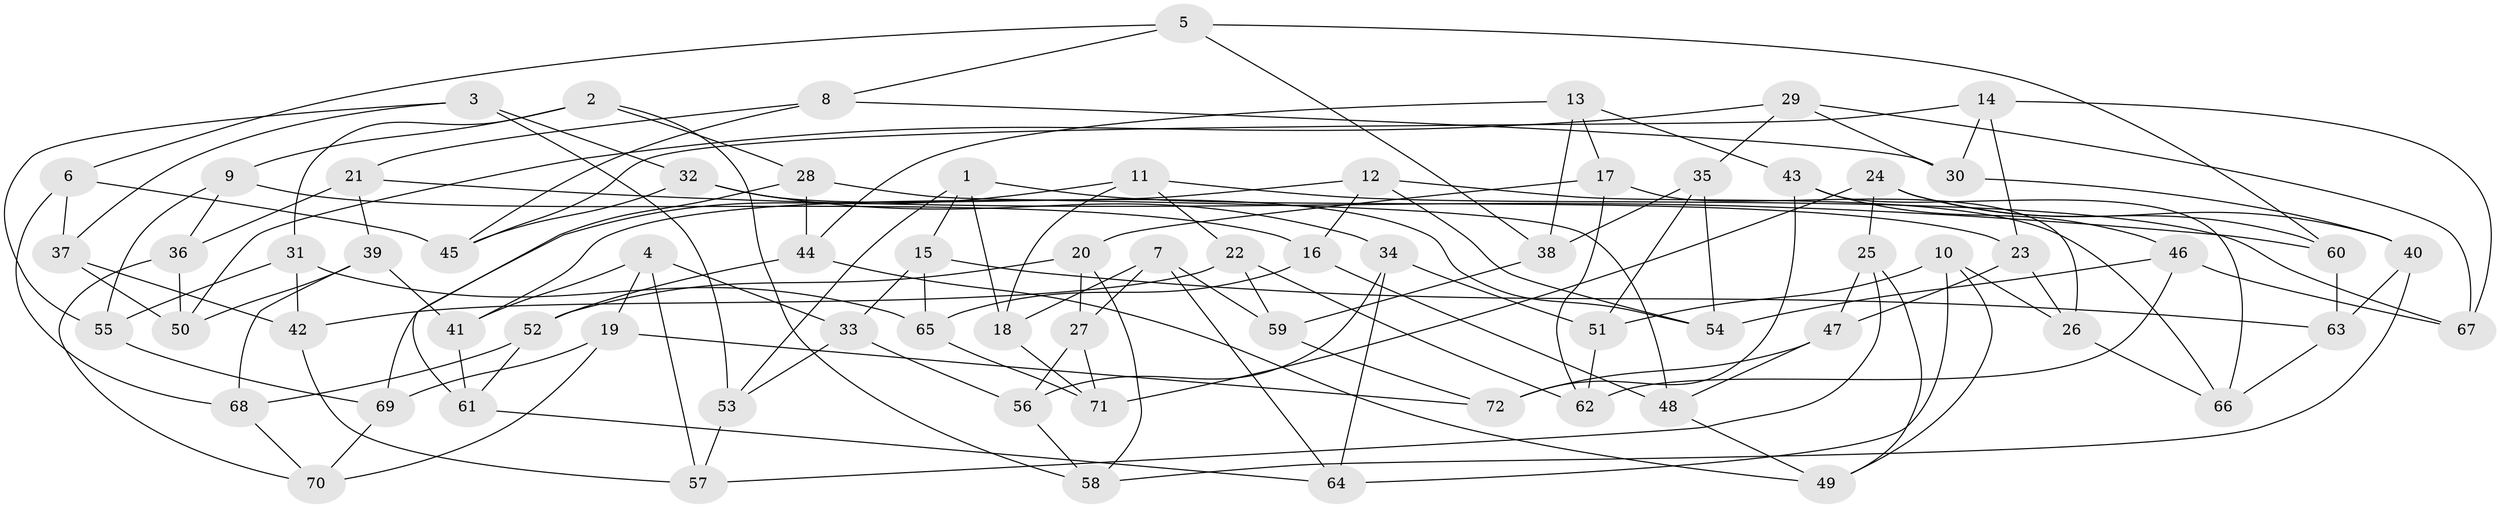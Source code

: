 // Generated by graph-tools (version 1.1) at 2025/50/03/09/25 03:50:50]
// undirected, 72 vertices, 144 edges
graph export_dot {
graph [start="1"]
  node [color=gray90,style=filled];
  1;
  2;
  3;
  4;
  5;
  6;
  7;
  8;
  9;
  10;
  11;
  12;
  13;
  14;
  15;
  16;
  17;
  18;
  19;
  20;
  21;
  22;
  23;
  24;
  25;
  26;
  27;
  28;
  29;
  30;
  31;
  32;
  33;
  34;
  35;
  36;
  37;
  38;
  39;
  40;
  41;
  42;
  43;
  44;
  45;
  46;
  47;
  48;
  49;
  50;
  51;
  52;
  53;
  54;
  55;
  56;
  57;
  58;
  59;
  60;
  61;
  62;
  63;
  64;
  65;
  66;
  67;
  68;
  69;
  70;
  71;
  72;
  1 -- 18;
  1 -- 53;
  1 -- 15;
  1 -- 23;
  2 -- 28;
  2 -- 31;
  2 -- 9;
  2 -- 58;
  3 -- 37;
  3 -- 32;
  3 -- 53;
  3 -- 55;
  4 -- 57;
  4 -- 19;
  4 -- 33;
  4 -- 41;
  5 -- 8;
  5 -- 6;
  5 -- 38;
  5 -- 60;
  6 -- 68;
  6 -- 45;
  6 -- 37;
  7 -- 59;
  7 -- 27;
  7 -- 18;
  7 -- 64;
  8 -- 45;
  8 -- 30;
  8 -- 21;
  9 -- 36;
  9 -- 16;
  9 -- 55;
  10 -- 64;
  10 -- 51;
  10 -- 49;
  10 -- 26;
  11 -- 67;
  11 -- 18;
  11 -- 22;
  11 -- 69;
  12 -- 16;
  12 -- 54;
  12 -- 66;
  12 -- 41;
  13 -- 43;
  13 -- 44;
  13 -- 17;
  13 -- 38;
  14 -- 30;
  14 -- 23;
  14 -- 45;
  14 -- 67;
  15 -- 33;
  15 -- 63;
  15 -- 65;
  16 -- 65;
  16 -- 48;
  17 -- 26;
  17 -- 20;
  17 -- 62;
  18 -- 71;
  19 -- 70;
  19 -- 69;
  19 -- 72;
  20 -- 52;
  20 -- 58;
  20 -- 27;
  21 -- 60;
  21 -- 36;
  21 -- 39;
  22 -- 59;
  22 -- 42;
  22 -- 62;
  23 -- 47;
  23 -- 26;
  24 -- 25;
  24 -- 40;
  24 -- 71;
  24 -- 60;
  25 -- 57;
  25 -- 47;
  25 -- 49;
  26 -- 66;
  27 -- 56;
  27 -- 71;
  28 -- 61;
  28 -- 44;
  28 -- 48;
  29 -- 30;
  29 -- 67;
  29 -- 50;
  29 -- 35;
  30 -- 40;
  31 -- 65;
  31 -- 55;
  31 -- 42;
  32 -- 54;
  32 -- 34;
  32 -- 45;
  33 -- 56;
  33 -- 53;
  34 -- 64;
  34 -- 56;
  34 -- 51;
  35 -- 38;
  35 -- 51;
  35 -- 54;
  36 -- 50;
  36 -- 70;
  37 -- 50;
  37 -- 42;
  38 -- 59;
  39 -- 41;
  39 -- 68;
  39 -- 50;
  40 -- 63;
  40 -- 58;
  41 -- 61;
  42 -- 57;
  43 -- 46;
  43 -- 66;
  43 -- 72;
  44 -- 49;
  44 -- 52;
  46 -- 54;
  46 -- 62;
  46 -- 67;
  47 -- 72;
  47 -- 48;
  48 -- 49;
  51 -- 62;
  52 -- 61;
  52 -- 68;
  53 -- 57;
  55 -- 69;
  56 -- 58;
  59 -- 72;
  60 -- 63;
  61 -- 64;
  63 -- 66;
  65 -- 71;
  68 -- 70;
  69 -- 70;
}
